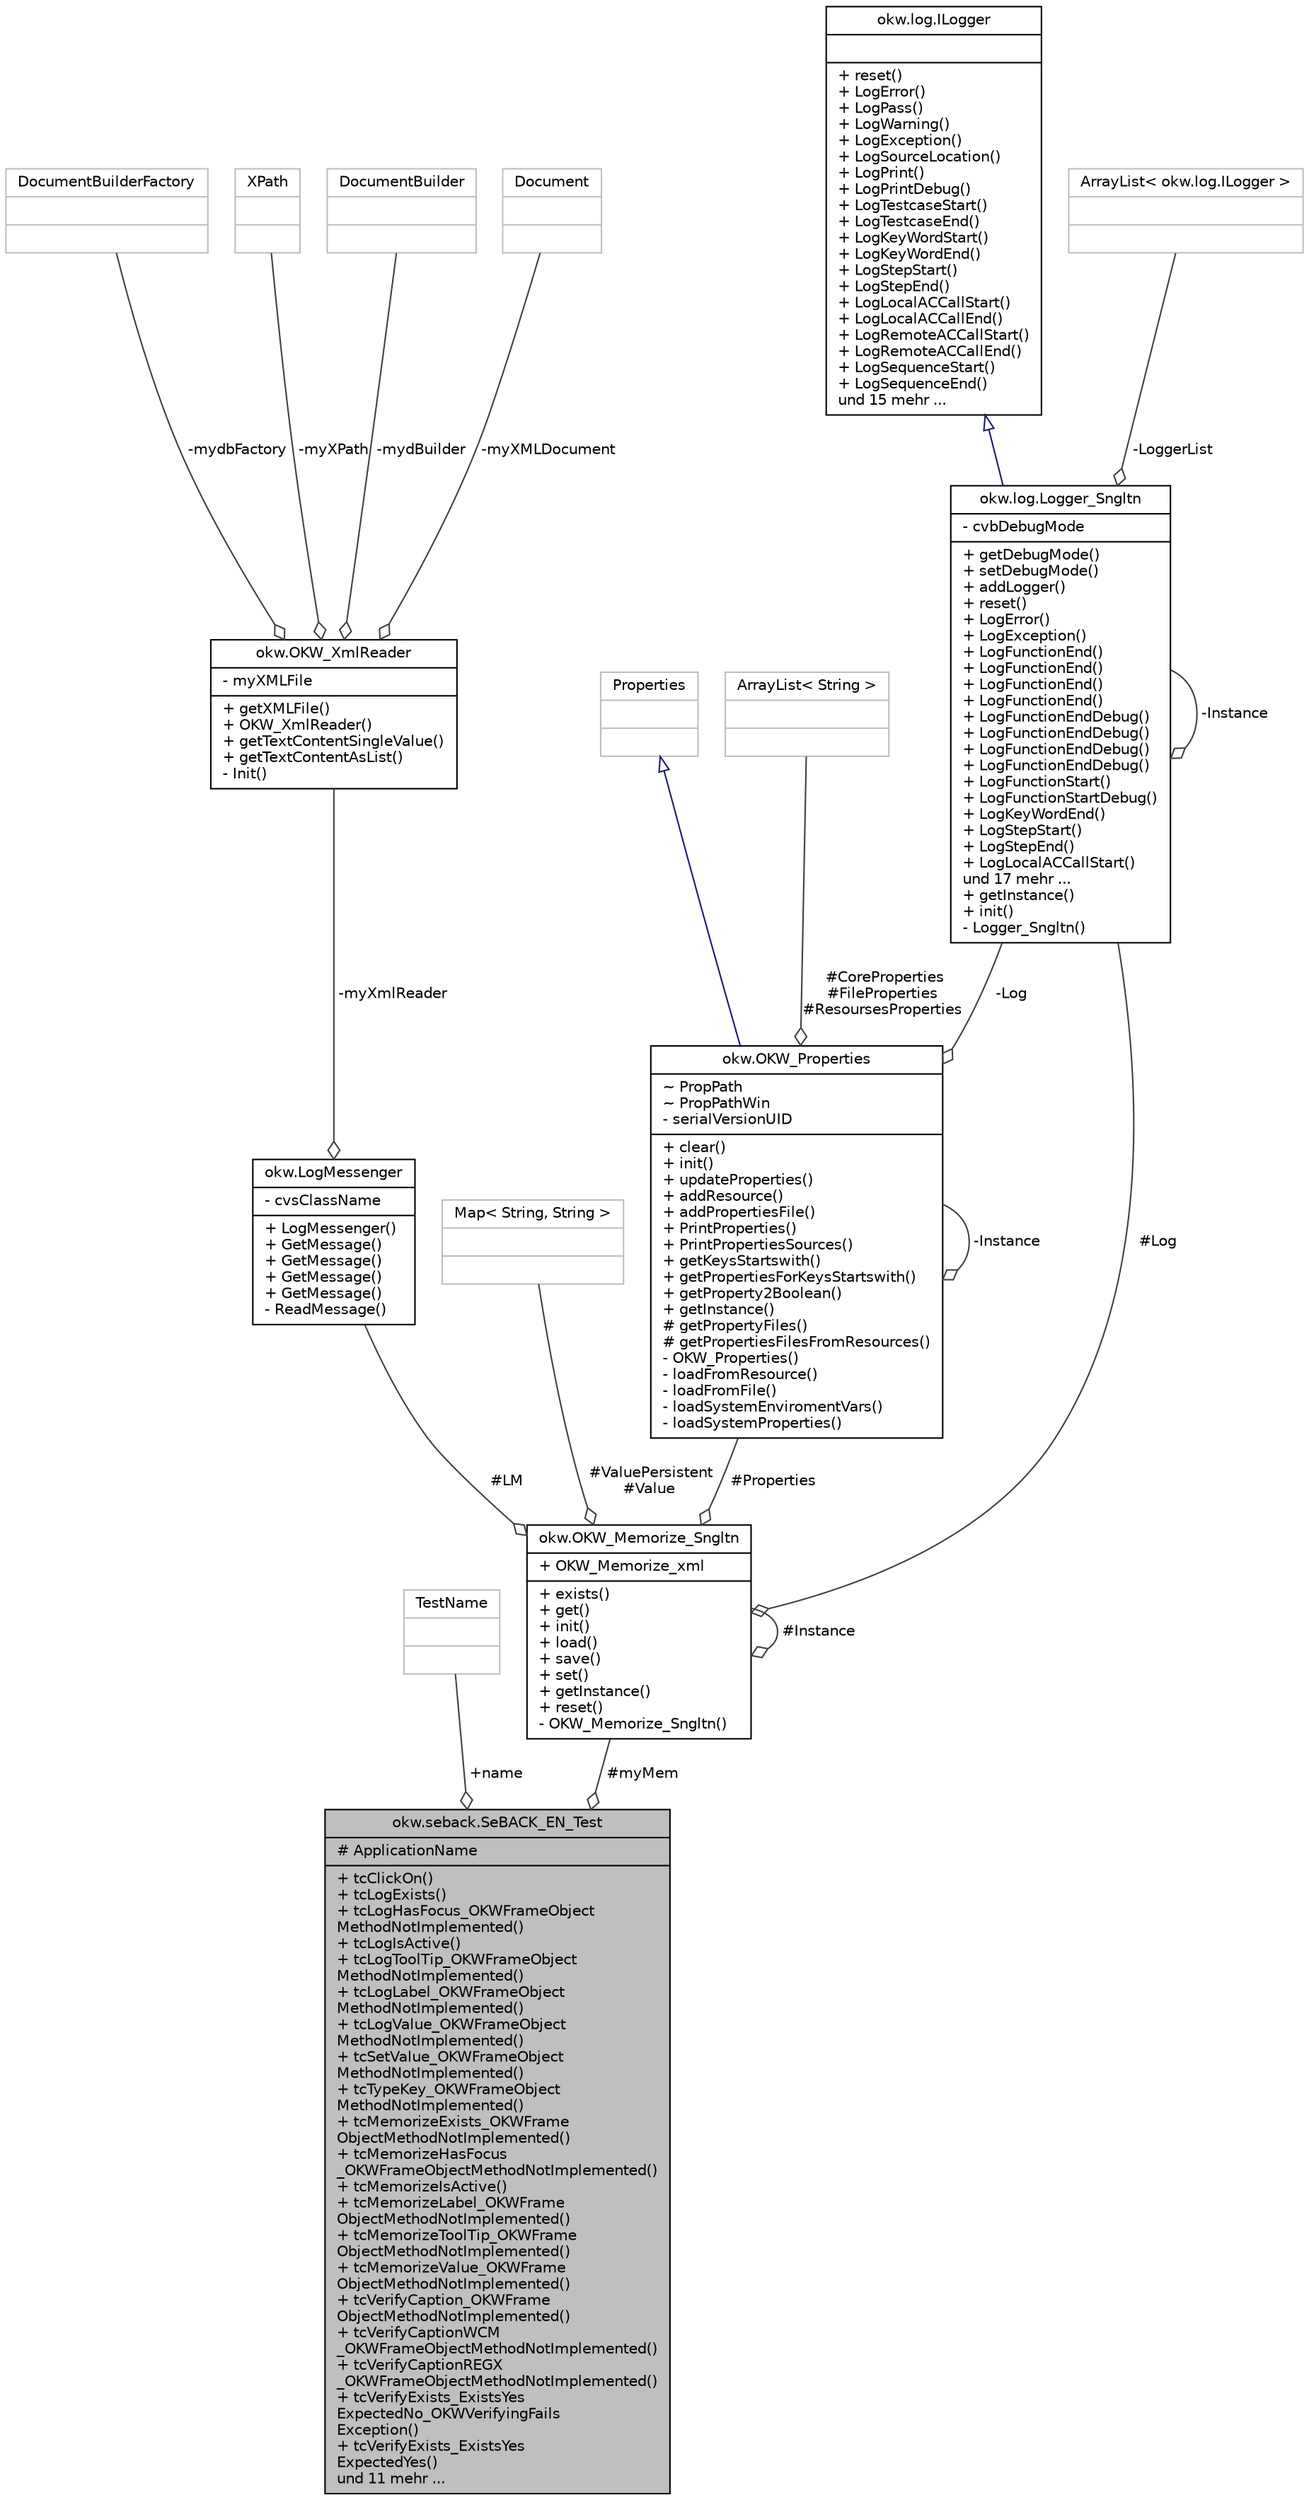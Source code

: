 digraph "okw.seback.SeBACK_EN_Test"
{
 // INTERACTIVE_SVG=YES
 // LATEX_PDF_SIZE
  edge [fontname="Helvetica",fontsize="10",labelfontname="Helvetica",labelfontsize="10"];
  node [fontname="Helvetica",fontsize="10",shape=record];
  Node1 [label="{okw.seback.SeBACK_EN_Test\n|# ApplicationName\l|+ tcClickOn()\l+ tcLogExists()\l+ tcLogHasFocus_OKWFrameObject\lMethodNotImplemented()\l+ tcLogIsActive()\l+ tcLogToolTip_OKWFrameObject\lMethodNotImplemented()\l+ tcLogLabel_OKWFrameObject\lMethodNotImplemented()\l+ tcLogValue_OKWFrameObject\lMethodNotImplemented()\l+ tcSetValue_OKWFrameObject\lMethodNotImplemented()\l+ tcTypeKey_OKWFrameObject\lMethodNotImplemented()\l+ tcMemorizeExists_OKWFrame\lObjectMethodNotImplemented()\l+ tcMemorizeHasFocus\l_OKWFrameObjectMethodNotImplemented()\l+ tcMemorizeIsActive()\l+ tcMemorizeLabel_OKWFrame\lObjectMethodNotImplemented()\l+ tcMemorizeToolTip_OKWFrame\lObjectMethodNotImplemented()\l+ tcMemorizeValue_OKWFrame\lObjectMethodNotImplemented()\l+ tcVerifyCaption_OKWFrame\lObjectMethodNotImplemented()\l+ tcVerifyCaptionWCM\l_OKWFrameObjectMethodNotImplemented()\l+ tcVerifyCaptionREGX\l_OKWFrameObjectMethodNotImplemented()\l+ tcVerifyExists_ExistsYes\lExpectedNo_OKWVerifyingFails\lException()\l+ tcVerifyExists_ExistsYes\lExpectedYes()\lund 11 mehr ...\l}",height=0.2,width=0.4,color="black", fillcolor="grey75", style="filled", fontcolor="black",tooltip=" "];
  Node2 -> Node1 [color="grey25",fontsize="10",style="solid",label=" +name" ,arrowhead="odiamond",fontname="Helvetica"];
  Node2 [label="{TestName\n||}",height=0.2,width=0.4,color="grey75", fillcolor="white", style="filled",tooltip=" "];
  Node3 -> Node1 [color="grey25",fontsize="10",style="solid",label=" #myMem" ,arrowhead="odiamond",fontname="Helvetica"];
  Node3 [label="{okw.OKW_Memorize_Sngltn\n|+ OKW_Memorize_xml\l|+ exists()\l+ get()\l+ init()\l+ load()\l+ save()\l+ set()\l+ getInstance()\l+ reset()\l- OKW_Memorize_Sngltn()\l}",height=0.2,width=0.4,color="black", fillcolor="white", style="filled",URL="$classokw_1_1_o_k_w___memorize___sngltn.html",tooltip="OKW_Memorize ist die Speicher-Klasse hinter den Merke*-Schlüsselwörter."];
  Node4 -> Node3 [color="grey25",fontsize="10",style="solid",label=" #LM" ,arrowhead="odiamond",fontname="Helvetica"];
  Node4 [label="{okw.LogMessenger\n|- cvsClassName\l|+ LogMessenger()\l+ GetMessage()\l+ GetMessage()\l+ GetMessage()\l+ GetMessage()\l- ReadMessage()\l}",height=0.2,width=0.4,color="black", fillcolor="white", style="filled",URL="$classokw_1_1_log_messenger.html",tooltip="LogMessenger liest Log-Meldungen sprachspezifisch für die im Konstruktor gegeben Klasse aus der Zugeh..."];
  Node5 -> Node4 [color="grey25",fontsize="10",style="solid",label=" -myXmlReader" ,arrowhead="odiamond",fontname="Helvetica"];
  Node5 [label="{okw.OKW_XmlReader\n|- myXMLFile\l|+ getXMLFile()\l+ OKW_XmlReader()\l+ getTextContentSingleValue()\l+ getTextContentAsList()\l- Init()\l}",height=0.2,width=0.4,color="black", fillcolor="white", style="filled",URL="$classokw_1_1_o_k_w___xml_reader.html",tooltip=" "];
  Node6 -> Node5 [color="grey25",fontsize="10",style="solid",label=" -mydbFactory" ,arrowhead="odiamond",fontname="Helvetica"];
  Node6 [label="{DocumentBuilderFactory\n||}",height=0.2,width=0.4,color="grey75", fillcolor="white", style="filled",tooltip=" "];
  Node7 -> Node5 [color="grey25",fontsize="10",style="solid",label=" -myXPath" ,arrowhead="odiamond",fontname="Helvetica"];
  Node7 [label="{XPath\n||}",height=0.2,width=0.4,color="grey75", fillcolor="white", style="filled",tooltip=" "];
  Node8 -> Node5 [color="grey25",fontsize="10",style="solid",label=" -mydBuilder" ,arrowhead="odiamond",fontname="Helvetica"];
  Node8 [label="{DocumentBuilder\n||}",height=0.2,width=0.4,color="grey75", fillcolor="white", style="filled",tooltip=" "];
  Node9 -> Node5 [color="grey25",fontsize="10",style="solid",label=" -myXMLDocument" ,arrowhead="odiamond",fontname="Helvetica"];
  Node9 [label="{Document\n||}",height=0.2,width=0.4,color="grey75", fillcolor="white", style="filled",tooltip=" "];
  Node10 -> Node3 [color="grey25",fontsize="10",style="solid",label=" #ValuePersistent\n#Value" ,arrowhead="odiamond",fontname="Helvetica"];
  Node10 [label="{Map\< String, String \>\n||}",height=0.2,width=0.4,color="grey75", fillcolor="white", style="filled",tooltip=" "];
  Node3 -> Node3 [color="grey25",fontsize="10",style="solid",label=" #Instance" ,arrowhead="odiamond",fontname="Helvetica"];
  Node11 -> Node3 [color="grey25",fontsize="10",style="solid",label=" #Properties" ,arrowhead="odiamond",fontname="Helvetica"];
  Node11 [label="{okw.OKW_Properties\n|~ PropPath\l~ PropPathWin\l- serialVersionUID\l|+ clear()\l+ init()\l+ updateProperties()\l+ addResource()\l+ addPropertiesFile()\l+ PrintProperties()\l+ PrintPropertiesSources()\l+ getKeysStartswith()\l+ getPropertiesForKeysStartswith()\l+ getProperty2Boolean()\l+ getInstance()\l# getPropertyFiles()\l# getPropertiesFilesFromResources()\l- OKW_Properties()\l- loadFromResource()\l- loadFromFile()\l- loadSystemEnviromentVars()\l- loadSystemProperties()\l}",height=0.2,width=0.4,color="black", fillcolor="white", style="filled",URL="$classokw_1_1_o_k_w___properties.html",tooltip="Reihenfolge der Resourcen-\"Beladung\"."];
  Node12 -> Node11 [dir="back",color="midnightblue",fontsize="10",style="solid",arrowtail="onormal",fontname="Helvetica"];
  Node12 [label="{Properties\n||}",height=0.2,width=0.4,color="grey75", fillcolor="white", style="filled",tooltip=" "];
  Node13 -> Node11 [color="grey25",fontsize="10",style="solid",label=" #CoreProperties\n#FileProperties\n#ResoursesProperties" ,arrowhead="odiamond",fontname="Helvetica"];
  Node13 [label="{ArrayList\< String \>\n||}",height=0.2,width=0.4,color="grey75", fillcolor="white", style="filled",tooltip=" "];
  Node14 -> Node11 [color="grey25",fontsize="10",style="solid",label=" -Log" ,arrowhead="odiamond",fontname="Helvetica"];
  Node14 [label="{okw.log.Logger_Sngltn\n|- cvbDebugMode\l|+ getDebugMode()\l+ setDebugMode()\l+ addLogger()\l+ reset()\l+ LogError()\l+ LogException()\l+ LogFunctionEnd()\l+ LogFunctionEnd()\l+ LogFunctionEnd()\l+ LogFunctionEnd()\l+ LogFunctionEndDebug()\l+ LogFunctionEndDebug()\l+ LogFunctionEndDebug()\l+ LogFunctionEndDebug()\l+ LogFunctionStart()\l+ LogFunctionStartDebug()\l+ LogKeyWordEnd()\l+ LogStepStart()\l+ LogStepEnd()\l+ LogLocalACCallStart()\lund 17 mehr ...\l+ getInstance()\l+ init()\l- Logger_Sngltn()\l}",height=0.2,width=0.4,color="black", fillcolor="white", style="filled",URL="$classokw_1_1log_1_1_logger___sngltn.html",tooltip=" "];
  Node15 -> Node14 [dir="back",color="midnightblue",fontsize="10",style="solid",arrowtail="onormal",fontname="Helvetica"];
  Node15 [label="{okw.log.ILogger\n||+ reset()\l+ LogError()\l+ LogPass()\l+ LogWarning()\l+ LogException()\l+ LogSourceLocation()\l+ LogPrint()\l+ LogPrintDebug()\l+ LogTestcaseStart()\l+ LogTestcaseEnd()\l+ LogKeyWordStart()\l+ LogKeyWordEnd()\l+ LogStepStart()\l+ LogStepEnd()\l+ LogLocalACCallStart()\l+ LogLocalACCallEnd()\l+ LogRemoteACCallStart()\l+ LogRemoteACCallEnd()\l+ LogSequenceStart()\l+ LogSequenceEnd()\lund 15 mehr ...\l}",height=0.2,width=0.4,color="black", fillcolor="white", style="filled",URL="$interfaceokw_1_1log_1_1_i_logger.html",tooltip="Debug Logs are not a part of Interface."];
  Node16 -> Node14 [color="grey25",fontsize="10",style="solid",label=" -LoggerList" ,arrowhead="odiamond",fontname="Helvetica"];
  Node16 [label="{ArrayList\< okw.log.ILogger \>\n||}",height=0.2,width=0.4,color="grey75", fillcolor="white", style="filled",tooltip=" "];
  Node14 -> Node14 [color="grey25",fontsize="10",style="solid",label=" -Instance" ,arrowhead="odiamond",fontname="Helvetica"];
  Node11 -> Node11 [color="grey25",fontsize="10",style="solid",label=" -Instance" ,arrowhead="odiamond",fontname="Helvetica"];
  Node14 -> Node3 [color="grey25",fontsize="10",style="solid",label=" #Log" ,arrowhead="odiamond",fontname="Helvetica"];
}
